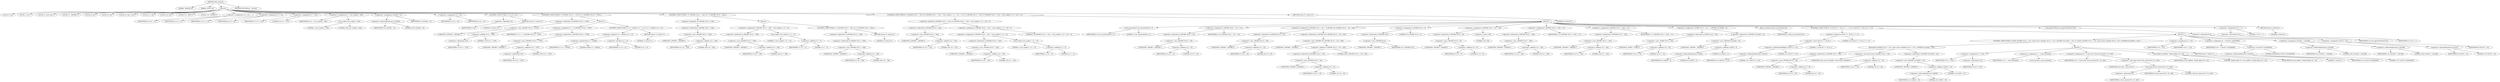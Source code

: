 digraph tftp_connect {  
"1000112" [label = "(METHOD,tftp_connect)" ]
"1000113" [label = "(PARAM,_DWORD *a1)" ]
"1000114" [label = "(PARAM,_BYTE *a2)" ]
"1000115" [label = "(BLOCK,,)" ]
"1000116" [label = "(LOCAL,v2: int)" ]
"1000117" [label = "(LOCAL,v3: int *)" ]
"1000118" [label = "(LOCAL,v4: const char *)" ]
"1000119" [label = "(LOCAL,v5: _DWORD *)" ]
"1000120" [label = "(LOCAL,v6: int)" ]
"1000121" [label = "(LOCAL,v8: int)" ]
"1000122" [label = "(LOCAL,v9: char [ 128 ])" ]
"1000123" [label = "(LOCAL,v11: int)" ]
"1000124" [label = "(LOCAL,v12: int)" ]
"1000125" [label = "(LOCAL,v13: _BYTE *)" ]
"1000126" [label = "(LOCAL,v14: _DWORD *)" ]
"1000127" [label = "(<operator>.assignment,v14 = a1)" ]
"1000128" [label = "(IDENTIFIER,v14,v14 = a1)" ]
"1000129" [label = "(IDENTIFIER,a1,v14 = a1)" ]
"1000130" [label = "(<operator>.assignment,v13 = a2)" ]
"1000131" [label = "(IDENTIFIER,v13,v13 = a2)" ]
"1000132" [label = "(IDENTIFIER,a2,v13 = a2)" ]
"1000133" [label = "(<operator>.assignment,v11 = 512)" ]
"1000134" [label = "(IDENTIFIER,v11,v11 = 512)" ]
"1000135" [label = "(LITERAL,512,v11 = 512)" ]
"1000136" [label = "(<operator>.assignment,v2 = Curl_ccalloc(1, 336))" ]
"1000137" [label = "(IDENTIFIER,v2,v2 = Curl_ccalloc(1, 336))" ]
"1000138" [label = "(Curl_ccalloc,Curl_ccalloc(1, 336))" ]
"1000139" [label = "(LITERAL,1,Curl_ccalloc(1, 336))" ]
"1000140" [label = "(LITERAL,336,Curl_ccalloc(1, 336))" ]
"1000141" [label = "(<operator>.assignment,v14[188] = v2)" ]
"1000142" [label = "(<operator>.indirectIndexAccess,v14[188])" ]
"1000143" [label = "(IDENTIFIER,v14,v14[188] = v2)" ]
"1000144" [label = "(LITERAL,188,v14[188] = v2)" ]
"1000145" [label = "(IDENTIFIER,v2,v14[188] = v2)" ]
"1000146" [label = "(<operator>.assignment,v12 = v2)" ]
"1000147" [label = "(IDENTIFIER,v12,v12 = v2)" ]
"1000148" [label = "(IDENTIFIER,v2,v12 = v2)" ]
"1000149" [label = "(CONTROL_STRUCTURE,if ( !v2 ),if ( !v2 ))" ]
"1000150" [label = "(<operator>.logicalNot,!v2)" ]
"1000151" [label = "(IDENTIFIER,v2,!v2)" ]
"1000152" [label = "(RETURN,return 27;,return 27;)" ]
"1000153" [label = "(LITERAL,27,return 27;)" ]
"1000154" [label = "(CONTROL_STRUCTURE,if ( *(_DWORD *)(*v14 + 1576) ),if ( *(_DWORD *)(*v14 + 1576) ))" ]
"1000155" [label = "(<operator>.indirection,*(_DWORD *)(*v14 + 1576))" ]
"1000156" [label = "(<operator>.cast,(_DWORD *)(*v14 + 1576))" ]
"1000157" [label = "(UNKNOWN,_DWORD *,_DWORD *)" ]
"1000158" [label = "(<operator>.addition,*v14 + 1576)" ]
"1000159" [label = "(<operator>.indirection,*v14)" ]
"1000160" [label = "(IDENTIFIER,v14,*v14 + 1576)" ]
"1000161" [label = "(LITERAL,1576,*v14 + 1576)" ]
"1000162" [label = "(BLOCK,,)" ]
"1000163" [label = "(<operator>.assignment,v11 = *(_DWORD *)(*v14 + 1576))" ]
"1000164" [label = "(IDENTIFIER,v11,v11 = *(_DWORD *)(*v14 + 1576))" ]
"1000165" [label = "(<operator>.indirection,*(_DWORD *)(*v14 + 1576))" ]
"1000166" [label = "(<operator>.cast,(_DWORD *)(*v14 + 1576))" ]
"1000167" [label = "(UNKNOWN,_DWORD *,_DWORD *)" ]
"1000168" [label = "(<operator>.addition,*v14 + 1576)" ]
"1000169" [label = "(<operator>.indirection,*v14)" ]
"1000170" [label = "(IDENTIFIER,v14,*v14 + 1576)" ]
"1000171" [label = "(LITERAL,1576,*v14 + 1576)" ]
"1000172" [label = "(CONTROL_STRUCTURE,if ( v11 > 65464 || v11 < 8 ),if ( v11 > 65464 || v11 < 8 ))" ]
"1000173" [label = "(<operator>.logicalOr,v11 > 65464 || v11 < 8)" ]
"1000174" [label = "(<operator>.greaterThan,v11 > 65464)" ]
"1000175" [label = "(IDENTIFIER,v11,v11 > 65464)" ]
"1000176" [label = "(LITERAL,65464,v11 > 65464)" ]
"1000177" [label = "(<operator>.lessThan,v11 < 8)" ]
"1000178" [label = "(IDENTIFIER,v11,v11 < 8)" ]
"1000179" [label = "(LITERAL,8,v11 < 8)" ]
"1000180" [label = "(RETURN,return 71;,return 71;)" ]
"1000181" [label = "(LITERAL,71,return 71;)" ]
"1000182" [label = "(CONTROL_STRUCTURE,if ( !*(_DWORD *)(v12 + 328) ),if ( !*(_DWORD *)(v12 + 328) ))" ]
"1000183" [label = "(<operator>.logicalNot,!*(_DWORD *)(v12 + 328))" ]
"1000184" [label = "(<operator>.indirection,*(_DWORD *)(v12 + 328))" ]
"1000185" [label = "(<operator>.cast,(_DWORD *)(v12 + 328))" ]
"1000186" [label = "(UNKNOWN,_DWORD *,_DWORD *)" ]
"1000187" [label = "(<operator>.addition,v12 + 328)" ]
"1000188" [label = "(IDENTIFIER,v12,v12 + 328)" ]
"1000189" [label = "(LITERAL,328,v12 + 328)" ]
"1000190" [label = "(BLOCK,,)" ]
"1000191" [label = "(<operator>.assignment,*(_DWORD *)(v12 + 328) = Curl_ccalloc(1, v11 + 4))" ]
"1000192" [label = "(<operator>.indirection,*(_DWORD *)(v12 + 328))" ]
"1000193" [label = "(<operator>.cast,(_DWORD *)(v12 + 328))" ]
"1000194" [label = "(UNKNOWN,_DWORD *,_DWORD *)" ]
"1000195" [label = "(<operator>.addition,v12 + 328)" ]
"1000196" [label = "(IDENTIFIER,v12,v12 + 328)" ]
"1000197" [label = "(LITERAL,328,v12 + 328)" ]
"1000198" [label = "(Curl_ccalloc,Curl_ccalloc(1, v11 + 4))" ]
"1000199" [label = "(LITERAL,1,Curl_ccalloc(1, v11 + 4))" ]
"1000200" [label = "(<operator>.addition,v11 + 4)" ]
"1000201" [label = "(IDENTIFIER,v11,v11 + 4)" ]
"1000202" [label = "(LITERAL,4,v11 + 4)" ]
"1000203" [label = "(CONTROL_STRUCTURE,if ( !*(_DWORD *)(v12 + 328) ),if ( !*(_DWORD *)(v12 + 328) ))" ]
"1000204" [label = "(<operator>.logicalNot,!*(_DWORD *)(v12 + 328))" ]
"1000205" [label = "(<operator>.indirection,*(_DWORD *)(v12 + 328))" ]
"1000206" [label = "(<operator>.cast,(_DWORD *)(v12 + 328))" ]
"1000207" [label = "(UNKNOWN,_DWORD *,_DWORD *)" ]
"1000208" [label = "(<operator>.addition,v12 + 328)" ]
"1000209" [label = "(IDENTIFIER,v12,v12 + 328)" ]
"1000210" [label = "(LITERAL,328,v12 + 328)" ]
"1000211" [label = "(RETURN,return 27;,return 27;)" ]
"1000212" [label = "(LITERAL,27,return 27;)" ]
"1000213" [label = "(CONTROL_STRUCTURE,if ( *(_DWORD *)(v12 + 332) || (*(_DWORD *)(v12 + 332) = Curl_ccalloc(1, v11 + 4)) != 0 ),if ( *(_DWORD *)(v12 + 332) || (*(_DWORD *)(v12 + 332) = Curl_ccalloc(1, v11 + 4)) != 0 ))" ]
"1000214" [label = "(<operator>.logicalOr,*(_DWORD *)(v12 + 332) || (*(_DWORD *)(v12 + 332) = Curl_ccalloc(1, v11 + 4)) != 0)" ]
"1000215" [label = "(<operator>.indirection,*(_DWORD *)(v12 + 332))" ]
"1000216" [label = "(<operator>.cast,(_DWORD *)(v12 + 332))" ]
"1000217" [label = "(UNKNOWN,_DWORD *,_DWORD *)" ]
"1000218" [label = "(<operator>.addition,v12 + 332)" ]
"1000219" [label = "(IDENTIFIER,v12,v12 + 332)" ]
"1000220" [label = "(LITERAL,332,v12 + 332)" ]
"1000221" [label = "(<operator>.notEquals,(*(_DWORD *)(v12 + 332) = Curl_ccalloc(1, v11 + 4)) != 0)" ]
"1000222" [label = "(<operator>.assignment,*(_DWORD *)(v12 + 332) = Curl_ccalloc(1, v11 + 4))" ]
"1000223" [label = "(<operator>.indirection,*(_DWORD *)(v12 + 332))" ]
"1000224" [label = "(<operator>.cast,(_DWORD *)(v12 + 332))" ]
"1000225" [label = "(UNKNOWN,_DWORD *,_DWORD *)" ]
"1000226" [label = "(<operator>.addition,v12 + 332)" ]
"1000227" [label = "(IDENTIFIER,v12,v12 + 332)" ]
"1000228" [label = "(LITERAL,332,v12 + 332)" ]
"1000229" [label = "(Curl_ccalloc,Curl_ccalloc(1, v11 + 4))" ]
"1000230" [label = "(LITERAL,1,Curl_ccalloc(1, v11 + 4))" ]
"1000231" [label = "(<operator>.addition,v11 + 4)" ]
"1000232" [label = "(IDENTIFIER,v11,v11 + 4)" ]
"1000233" [label = "(LITERAL,4,v11 + 4)" ]
"1000234" [label = "(LITERAL,0,(*(_DWORD *)(v12 + 332) = Curl_ccalloc(1, v11 + 4)) != 0)" ]
"1000235" [label = "(BLOCK,,)" ]
"1000236" [label = "(Curl_conncontrol,Curl_conncontrol(v14, 1))" ]
"1000237" [label = "(IDENTIFIER,v14,Curl_conncontrol(v14, 1))" ]
"1000238" [label = "(LITERAL,1,Curl_conncontrol(v14, 1))" ]
"1000239" [label = "(<operator>.assignment,*(_DWORD *)(v12 + 16) = v14)" ]
"1000240" [label = "(<operator>.indirection,*(_DWORD *)(v12 + 16))" ]
"1000241" [label = "(<operator>.cast,(_DWORD *)(v12 + 16))" ]
"1000242" [label = "(UNKNOWN,_DWORD *,_DWORD *)" ]
"1000243" [label = "(<operator>.addition,v12 + 16)" ]
"1000244" [label = "(IDENTIFIER,v12,v12 + 16)" ]
"1000245" [label = "(LITERAL,16,v12 + 16)" ]
"1000246" [label = "(IDENTIFIER,v14,*(_DWORD *)(v12 + 16) = v14)" ]
"1000247" [label = "(<operator>.assignment,*(_DWORD *)(v12 + 20) = *(_DWORD *)(*(_DWORD *)(v12 + 16) + 420))" ]
"1000248" [label = "(<operator>.indirection,*(_DWORD *)(v12 + 20))" ]
"1000249" [label = "(<operator>.cast,(_DWORD *)(v12 + 20))" ]
"1000250" [label = "(UNKNOWN,_DWORD *,_DWORD *)" ]
"1000251" [label = "(<operator>.addition,v12 + 20)" ]
"1000252" [label = "(IDENTIFIER,v12,v12 + 20)" ]
"1000253" [label = "(LITERAL,20,v12 + 20)" ]
"1000254" [label = "(<operator>.indirection,*(_DWORD *)(*(_DWORD *)(v12 + 16) + 420))" ]
"1000255" [label = "(<operator>.cast,(_DWORD *)(*(_DWORD *)(v12 + 16) + 420))" ]
"1000256" [label = "(UNKNOWN,_DWORD *,_DWORD *)" ]
"1000257" [label = "(<operator>.addition,*(_DWORD *)(v12 + 16) + 420)" ]
"1000258" [label = "(<operator>.indirection,*(_DWORD *)(v12 + 16))" ]
"1000259" [label = "(<operator>.cast,(_DWORD *)(v12 + 16))" ]
"1000260" [label = "(UNKNOWN,_DWORD *,_DWORD *)" ]
"1000261" [label = "(<operator>.addition,v12 + 16)" ]
"1000262" [label = "(IDENTIFIER,v12,v12 + 16)" ]
"1000263" [label = "(LITERAL,16,v12 + 16)" ]
"1000264" [label = "(LITERAL,420,*(_DWORD *)(v12 + 16) + 420)" ]
"1000265" [label = "(<operator>.assignment,*(_DWORD *)v12 = 0)" ]
"1000266" [label = "(<operator>.indirection,*(_DWORD *)v12)" ]
"1000267" [label = "(<operator>.cast,(_DWORD *)v12)" ]
"1000268" [label = "(UNKNOWN,_DWORD *,_DWORD *)" ]
"1000269" [label = "(IDENTIFIER,v12,(_DWORD *)v12)" ]
"1000270" [label = "(LITERAL,0,*(_DWORD *)v12 = 0)" ]
"1000271" [label = "(<operator>.assignment,*(_DWORD *)(v12 + 8) = -100)" ]
"1000272" [label = "(<operator>.indirection,*(_DWORD *)(v12 + 8))" ]
"1000273" [label = "(<operator>.cast,(_DWORD *)(v12 + 8))" ]
"1000274" [label = "(UNKNOWN,_DWORD *,_DWORD *)" ]
"1000275" [label = "(<operator>.addition,v12 + 8)" ]
"1000276" [label = "(IDENTIFIER,v12,v12 + 8)" ]
"1000277" [label = "(LITERAL,8,v12 + 8)" ]
"1000278" [label = "(<operator>.minus,-100)" ]
"1000279" [label = "(LITERAL,100,-100)" ]
"1000280" [label = "(<operator>.assignment,*(_DWORD *)(v12 + 320) = v11)" ]
"1000281" [label = "(<operator>.indirection,*(_DWORD *)(v12 + 320))" ]
"1000282" [label = "(<operator>.cast,(_DWORD *)(v12 + 320))" ]
"1000283" [label = "(UNKNOWN,_DWORD *,_DWORD *)" ]
"1000284" [label = "(<operator>.addition,v12 + 320)" ]
"1000285" [label = "(IDENTIFIER,v12,v12 + 320)" ]
"1000286" [label = "(LITERAL,320,v12 + 320)" ]
"1000287" [label = "(IDENTIFIER,v11,*(_DWORD *)(v12 + 320) = v11)" ]
"1000288" [label = "(<operator>.assignment,*(_DWORD *)(v12 + 324) = v11)" ]
"1000289" [label = "(<operator>.indirection,*(_DWORD *)(v12 + 324))" ]
"1000290" [label = "(<operator>.cast,(_DWORD *)(v12 + 324))" ]
"1000291" [label = "(UNKNOWN,_DWORD *,_DWORD *)" ]
"1000292" [label = "(<operator>.addition,v12 + 324)" ]
"1000293" [label = "(IDENTIFIER,v12,v12 + 324)" ]
"1000294" [label = "(LITERAL,324,v12 + 324)" ]
"1000295" [label = "(IDENTIFIER,v11,*(_DWORD *)(v12 + 324) = v11)" ]
"1000296" [label = "(<operator>.assignment,*(_WORD *)(v12 + 52) = *(_DWORD *)(v14[20] + 4))" ]
"1000297" [label = "(<operator>.indirection,*(_WORD *)(v12 + 52))" ]
"1000298" [label = "(<operator>.cast,(_WORD *)(v12 + 52))" ]
"1000299" [label = "(UNKNOWN,_WORD *,_WORD *)" ]
"1000300" [label = "(<operator>.addition,v12 + 52)" ]
"1000301" [label = "(IDENTIFIER,v12,v12 + 52)" ]
"1000302" [label = "(LITERAL,52,v12 + 52)" ]
"1000303" [label = "(<operator>.indirection,*(_DWORD *)(v14[20] + 4))" ]
"1000304" [label = "(<operator>.cast,(_DWORD *)(v14[20] + 4))" ]
"1000305" [label = "(UNKNOWN,_DWORD *,_DWORD *)" ]
"1000306" [label = "(<operator>.addition,v14[20] + 4)" ]
"1000307" [label = "(<operator>.indirectIndexAccess,v14[20])" ]
"1000308" [label = "(IDENTIFIER,v14,v14[20] + 4)" ]
"1000309" [label = "(LITERAL,20,v14[20] + 4)" ]
"1000310" [label = "(LITERAL,4,v14[20] + 4)" ]
"1000311" [label = "(tftp_set_timeouts,tftp_set_timeouts(v12))" ]
"1000312" [label = "(IDENTIFIER,v12,tftp_set_timeouts(v12))" ]
"1000313" [label = "(CONTROL_STRUCTURE,if ( ((v14[147] >> 25) & 1) == 0 ),if ( ((v14[147] >> 25) & 1) == 0 ))" ]
"1000314" [label = "(<operator>.equals,((v14[147] >> 25) & 1) == 0)" ]
"1000315" [label = "(<operator>.and,(v14[147] >> 25) & 1)" ]
"1000316" [label = "(<operator>.arithmeticShiftRight,v14[147] >> 25)" ]
"1000317" [label = "(<operator>.indirectIndexAccess,v14[147])" ]
"1000318" [label = "(IDENTIFIER,v14,v14[147] >> 25)" ]
"1000319" [label = "(LITERAL,147,v14[147] >> 25)" ]
"1000320" [label = "(LITERAL,25,v14[147] >> 25)" ]
"1000321" [label = "(LITERAL,1,(v14[147] >> 25) & 1)" ]
"1000322" [label = "(LITERAL,0,((v14[147] >> 25) & 1) == 0)" ]
"1000323" [label = "(BLOCK,,)" ]
"1000324" [label = "(CONTROL_STRUCTURE,if ( bind(*(_DWORD *)(v12 + 20), (const struct sockaddr *)(v12 + 52), *(_DWORD *)(v14[20] + 16)) ),if ( bind(*(_DWORD *)(v12 + 20), (const struct sockaddr *)(v12 + 52), *(_DWORD *)(v14[20] + 16)) ))" ]
"1000325" [label = "(bind,bind(*(_DWORD *)(v12 + 20), (const struct sockaddr *)(v12 + 52), *(_DWORD *)(v14[20] + 16)))" ]
"1000326" [label = "(<operator>.indirection,*(_DWORD *)(v12 + 20))" ]
"1000327" [label = "(<operator>.cast,(_DWORD *)(v12 + 20))" ]
"1000328" [label = "(UNKNOWN,_DWORD *,_DWORD *)" ]
"1000329" [label = "(<operator>.addition,v12 + 20)" ]
"1000330" [label = "(IDENTIFIER,v12,v12 + 20)" ]
"1000331" [label = "(LITERAL,20,v12 + 20)" ]
"1000332" [label = "(<operator>.cast,(const struct sockaddr *)(v12 + 52))" ]
"1000333" [label = "(UNKNOWN,const struct sockaddr *,const struct sockaddr *)" ]
"1000334" [label = "(<operator>.addition,v12 + 52)" ]
"1000335" [label = "(IDENTIFIER,v12,v12 + 52)" ]
"1000336" [label = "(LITERAL,52,v12 + 52)" ]
"1000337" [label = "(<operator>.indirection,*(_DWORD *)(v14[20] + 16))" ]
"1000338" [label = "(<operator>.cast,(_DWORD *)(v14[20] + 16))" ]
"1000339" [label = "(UNKNOWN,_DWORD *,_DWORD *)" ]
"1000340" [label = "(<operator>.addition,v14[20] + 16)" ]
"1000341" [label = "(<operator>.indirectIndexAccess,v14[20])" ]
"1000342" [label = "(IDENTIFIER,v14,v14[20] + 16)" ]
"1000343" [label = "(LITERAL,20,v14[20] + 16)" ]
"1000344" [label = "(LITERAL,16,v14[20] + 16)" ]
"1000345" [label = "(BLOCK,,)" ]
"1000346" [label = "(<operator>.assignment,v8 = *v14)" ]
"1000347" [label = "(IDENTIFIER,v8,v8 = *v14)" ]
"1000348" [label = "(<operator>.indirection,*v14)" ]
"1000349" [label = "(IDENTIFIER,v14,v8 = *v14)" ]
"1000350" [label = "(<operator>.assignment,v3 = _errno_location())" ]
"1000351" [label = "(IDENTIFIER,v3,v3 = _errno_location())" ]
"1000352" [label = "(_errno_location,_errno_location())" ]
"1000353" [label = "(<operator>.assignment,v4 = (const char *)Curl_strerror(*v3, v9, 128))" ]
"1000354" [label = "(IDENTIFIER,v4,v4 = (const char *)Curl_strerror(*v3, v9, 128))" ]
"1000355" [label = "(<operator>.cast,(const char *)Curl_strerror(*v3, v9, 128))" ]
"1000356" [label = "(UNKNOWN,const char *,const char *)" ]
"1000357" [label = "(Curl_strerror,Curl_strerror(*v3, v9, 128))" ]
"1000358" [label = "(<operator>.indirection,*v3)" ]
"1000359" [label = "(IDENTIFIER,v3,Curl_strerror(*v3, v9, 128))" ]
"1000360" [label = "(IDENTIFIER,v9,Curl_strerror(*v3, v9, 128))" ]
"1000361" [label = "(LITERAL,128,Curl_strerror(*v3, v9, 128))" ]
"1000362" [label = "(Curl_failf,Curl_failf(v8, \"bind() failed; %s\", v4))" ]
"1000363" [label = "(IDENTIFIER,v8,Curl_failf(v8, \"bind() failed; %s\", v4))" ]
"1000364" [label = "(LITERAL,\"bind() failed; %s\",Curl_failf(v8, \"bind() failed; %s\", v4))" ]
"1000365" [label = "(IDENTIFIER,v4,Curl_failf(v8, \"bind() failed; %s\", v4))" ]
"1000366" [label = "(RETURN,return 7;,return 7;)" ]
"1000367" [label = "(LITERAL,7,return 7;)" ]
"1000368" [label = "(<operator>.assignment,v5 = v14)" ]
"1000369" [label = "(IDENTIFIER,v5,v5 = v14)" ]
"1000370" [label = "(IDENTIFIER,v14,v5 = v14)" ]
"1000371" [label = "(<operator>.assignment,v6 = v14[147] | 0x2000000)" ]
"1000372" [label = "(IDENTIFIER,v6,v6 = v14[147] | 0x2000000)" ]
"1000373" [label = "(<operator>.or,v14[147] | 0x2000000)" ]
"1000374" [label = "(<operator>.indirectIndexAccess,v14[147])" ]
"1000375" [label = "(IDENTIFIER,v14,v14[147] | 0x2000000)" ]
"1000376" [label = "(LITERAL,147,v14[147] | 0x2000000)" ]
"1000377" [label = "(LITERAL,0x2000000,v14[147] | 0x2000000)" ]
"1000378" [label = "(<operator>.assignment,v14[148] = v14[148])" ]
"1000379" [label = "(<operator>.indirectIndexAccess,v14[148])" ]
"1000380" [label = "(IDENTIFIER,v14,v14[148] = v14[148])" ]
"1000381" [label = "(LITERAL,148,v14[148] = v14[148])" ]
"1000382" [label = "(<operator>.indirectIndexAccess,v14[148])" ]
"1000383" [label = "(IDENTIFIER,v14,v14[148] = v14[148])" ]
"1000384" [label = "(LITERAL,148,v14[148] = v14[148])" ]
"1000385" [label = "(<operator>.assignment,v5[147] = v6)" ]
"1000386" [label = "(<operator>.indirectIndexAccess,v5[147])" ]
"1000387" [label = "(IDENTIFIER,v5,v5[147] = v6)" ]
"1000388" [label = "(LITERAL,147,v5[147] = v6)" ]
"1000389" [label = "(IDENTIFIER,v6,v5[147] = v6)" ]
"1000390" [label = "(Curl_pgrsStartNow,Curl_pgrsStartNow(*v14))" ]
"1000391" [label = "(<operator>.indirection,*v14)" ]
"1000392" [label = "(IDENTIFIER,v14,Curl_pgrsStartNow(*v14))" ]
"1000393" [label = "(<operator>.assignment,*v13 = 1)" ]
"1000394" [label = "(<operator>.indirection,*v13)" ]
"1000395" [label = "(IDENTIFIER,v13,*v13 = 1)" ]
"1000396" [label = "(LITERAL,1,*v13 = 1)" ]
"1000397" [label = "(RETURN,return 0;,return 0;)" ]
"1000398" [label = "(LITERAL,0,return 0;)" ]
"1000399" [label = "(RETURN,return 27;,return 27;)" ]
"1000400" [label = "(LITERAL,27,return 27;)" ]
"1000401" [label = "(METHOD_RETURN,int __fastcall)" ]
  "1000112" -> "1000113" 
  "1000112" -> "1000114" 
  "1000112" -> "1000115" 
  "1000112" -> "1000401" 
  "1000115" -> "1000116" 
  "1000115" -> "1000117" 
  "1000115" -> "1000118" 
  "1000115" -> "1000119" 
  "1000115" -> "1000120" 
  "1000115" -> "1000121" 
  "1000115" -> "1000122" 
  "1000115" -> "1000123" 
  "1000115" -> "1000124" 
  "1000115" -> "1000125" 
  "1000115" -> "1000126" 
  "1000115" -> "1000127" 
  "1000115" -> "1000130" 
  "1000115" -> "1000133" 
  "1000115" -> "1000136" 
  "1000115" -> "1000141" 
  "1000115" -> "1000146" 
  "1000115" -> "1000149" 
  "1000115" -> "1000154" 
  "1000115" -> "1000182" 
  "1000115" -> "1000213" 
  "1000115" -> "1000399" 
  "1000127" -> "1000128" 
  "1000127" -> "1000129" 
  "1000130" -> "1000131" 
  "1000130" -> "1000132" 
  "1000133" -> "1000134" 
  "1000133" -> "1000135" 
  "1000136" -> "1000137" 
  "1000136" -> "1000138" 
  "1000138" -> "1000139" 
  "1000138" -> "1000140" 
  "1000141" -> "1000142" 
  "1000141" -> "1000145" 
  "1000142" -> "1000143" 
  "1000142" -> "1000144" 
  "1000146" -> "1000147" 
  "1000146" -> "1000148" 
  "1000149" -> "1000150" 
  "1000149" -> "1000152" 
  "1000150" -> "1000151" 
  "1000152" -> "1000153" 
  "1000154" -> "1000155" 
  "1000154" -> "1000162" 
  "1000155" -> "1000156" 
  "1000156" -> "1000157" 
  "1000156" -> "1000158" 
  "1000158" -> "1000159" 
  "1000158" -> "1000161" 
  "1000159" -> "1000160" 
  "1000162" -> "1000163" 
  "1000162" -> "1000172" 
  "1000163" -> "1000164" 
  "1000163" -> "1000165" 
  "1000165" -> "1000166" 
  "1000166" -> "1000167" 
  "1000166" -> "1000168" 
  "1000168" -> "1000169" 
  "1000168" -> "1000171" 
  "1000169" -> "1000170" 
  "1000172" -> "1000173" 
  "1000172" -> "1000180" 
  "1000173" -> "1000174" 
  "1000173" -> "1000177" 
  "1000174" -> "1000175" 
  "1000174" -> "1000176" 
  "1000177" -> "1000178" 
  "1000177" -> "1000179" 
  "1000180" -> "1000181" 
  "1000182" -> "1000183" 
  "1000182" -> "1000190" 
  "1000183" -> "1000184" 
  "1000184" -> "1000185" 
  "1000185" -> "1000186" 
  "1000185" -> "1000187" 
  "1000187" -> "1000188" 
  "1000187" -> "1000189" 
  "1000190" -> "1000191" 
  "1000190" -> "1000203" 
  "1000191" -> "1000192" 
  "1000191" -> "1000198" 
  "1000192" -> "1000193" 
  "1000193" -> "1000194" 
  "1000193" -> "1000195" 
  "1000195" -> "1000196" 
  "1000195" -> "1000197" 
  "1000198" -> "1000199" 
  "1000198" -> "1000200" 
  "1000200" -> "1000201" 
  "1000200" -> "1000202" 
  "1000203" -> "1000204" 
  "1000203" -> "1000211" 
  "1000204" -> "1000205" 
  "1000205" -> "1000206" 
  "1000206" -> "1000207" 
  "1000206" -> "1000208" 
  "1000208" -> "1000209" 
  "1000208" -> "1000210" 
  "1000211" -> "1000212" 
  "1000213" -> "1000214" 
  "1000213" -> "1000235" 
  "1000214" -> "1000215" 
  "1000214" -> "1000221" 
  "1000215" -> "1000216" 
  "1000216" -> "1000217" 
  "1000216" -> "1000218" 
  "1000218" -> "1000219" 
  "1000218" -> "1000220" 
  "1000221" -> "1000222" 
  "1000221" -> "1000234" 
  "1000222" -> "1000223" 
  "1000222" -> "1000229" 
  "1000223" -> "1000224" 
  "1000224" -> "1000225" 
  "1000224" -> "1000226" 
  "1000226" -> "1000227" 
  "1000226" -> "1000228" 
  "1000229" -> "1000230" 
  "1000229" -> "1000231" 
  "1000231" -> "1000232" 
  "1000231" -> "1000233" 
  "1000235" -> "1000236" 
  "1000235" -> "1000239" 
  "1000235" -> "1000247" 
  "1000235" -> "1000265" 
  "1000235" -> "1000271" 
  "1000235" -> "1000280" 
  "1000235" -> "1000288" 
  "1000235" -> "1000296" 
  "1000235" -> "1000311" 
  "1000235" -> "1000313" 
  "1000235" -> "1000390" 
  "1000235" -> "1000393" 
  "1000235" -> "1000397" 
  "1000236" -> "1000237" 
  "1000236" -> "1000238" 
  "1000239" -> "1000240" 
  "1000239" -> "1000246" 
  "1000240" -> "1000241" 
  "1000241" -> "1000242" 
  "1000241" -> "1000243" 
  "1000243" -> "1000244" 
  "1000243" -> "1000245" 
  "1000247" -> "1000248" 
  "1000247" -> "1000254" 
  "1000248" -> "1000249" 
  "1000249" -> "1000250" 
  "1000249" -> "1000251" 
  "1000251" -> "1000252" 
  "1000251" -> "1000253" 
  "1000254" -> "1000255" 
  "1000255" -> "1000256" 
  "1000255" -> "1000257" 
  "1000257" -> "1000258" 
  "1000257" -> "1000264" 
  "1000258" -> "1000259" 
  "1000259" -> "1000260" 
  "1000259" -> "1000261" 
  "1000261" -> "1000262" 
  "1000261" -> "1000263" 
  "1000265" -> "1000266" 
  "1000265" -> "1000270" 
  "1000266" -> "1000267" 
  "1000267" -> "1000268" 
  "1000267" -> "1000269" 
  "1000271" -> "1000272" 
  "1000271" -> "1000278" 
  "1000272" -> "1000273" 
  "1000273" -> "1000274" 
  "1000273" -> "1000275" 
  "1000275" -> "1000276" 
  "1000275" -> "1000277" 
  "1000278" -> "1000279" 
  "1000280" -> "1000281" 
  "1000280" -> "1000287" 
  "1000281" -> "1000282" 
  "1000282" -> "1000283" 
  "1000282" -> "1000284" 
  "1000284" -> "1000285" 
  "1000284" -> "1000286" 
  "1000288" -> "1000289" 
  "1000288" -> "1000295" 
  "1000289" -> "1000290" 
  "1000290" -> "1000291" 
  "1000290" -> "1000292" 
  "1000292" -> "1000293" 
  "1000292" -> "1000294" 
  "1000296" -> "1000297" 
  "1000296" -> "1000303" 
  "1000297" -> "1000298" 
  "1000298" -> "1000299" 
  "1000298" -> "1000300" 
  "1000300" -> "1000301" 
  "1000300" -> "1000302" 
  "1000303" -> "1000304" 
  "1000304" -> "1000305" 
  "1000304" -> "1000306" 
  "1000306" -> "1000307" 
  "1000306" -> "1000310" 
  "1000307" -> "1000308" 
  "1000307" -> "1000309" 
  "1000311" -> "1000312" 
  "1000313" -> "1000314" 
  "1000313" -> "1000323" 
  "1000314" -> "1000315" 
  "1000314" -> "1000322" 
  "1000315" -> "1000316" 
  "1000315" -> "1000321" 
  "1000316" -> "1000317" 
  "1000316" -> "1000320" 
  "1000317" -> "1000318" 
  "1000317" -> "1000319" 
  "1000323" -> "1000324" 
  "1000323" -> "1000368" 
  "1000323" -> "1000371" 
  "1000323" -> "1000378" 
  "1000323" -> "1000385" 
  "1000324" -> "1000325" 
  "1000324" -> "1000345" 
  "1000325" -> "1000326" 
  "1000325" -> "1000332" 
  "1000325" -> "1000337" 
  "1000326" -> "1000327" 
  "1000327" -> "1000328" 
  "1000327" -> "1000329" 
  "1000329" -> "1000330" 
  "1000329" -> "1000331" 
  "1000332" -> "1000333" 
  "1000332" -> "1000334" 
  "1000334" -> "1000335" 
  "1000334" -> "1000336" 
  "1000337" -> "1000338" 
  "1000338" -> "1000339" 
  "1000338" -> "1000340" 
  "1000340" -> "1000341" 
  "1000340" -> "1000344" 
  "1000341" -> "1000342" 
  "1000341" -> "1000343" 
  "1000345" -> "1000346" 
  "1000345" -> "1000350" 
  "1000345" -> "1000353" 
  "1000345" -> "1000362" 
  "1000345" -> "1000366" 
  "1000346" -> "1000347" 
  "1000346" -> "1000348" 
  "1000348" -> "1000349" 
  "1000350" -> "1000351" 
  "1000350" -> "1000352" 
  "1000353" -> "1000354" 
  "1000353" -> "1000355" 
  "1000355" -> "1000356" 
  "1000355" -> "1000357" 
  "1000357" -> "1000358" 
  "1000357" -> "1000360" 
  "1000357" -> "1000361" 
  "1000358" -> "1000359" 
  "1000362" -> "1000363" 
  "1000362" -> "1000364" 
  "1000362" -> "1000365" 
  "1000366" -> "1000367" 
  "1000368" -> "1000369" 
  "1000368" -> "1000370" 
  "1000371" -> "1000372" 
  "1000371" -> "1000373" 
  "1000373" -> "1000374" 
  "1000373" -> "1000377" 
  "1000374" -> "1000375" 
  "1000374" -> "1000376" 
  "1000378" -> "1000379" 
  "1000378" -> "1000382" 
  "1000379" -> "1000380" 
  "1000379" -> "1000381" 
  "1000382" -> "1000383" 
  "1000382" -> "1000384" 
  "1000385" -> "1000386" 
  "1000385" -> "1000389" 
  "1000386" -> "1000387" 
  "1000386" -> "1000388" 
  "1000390" -> "1000391" 
  "1000391" -> "1000392" 
  "1000393" -> "1000394" 
  "1000393" -> "1000396" 
  "1000394" -> "1000395" 
  "1000397" -> "1000398" 
  "1000399" -> "1000400" 
}
